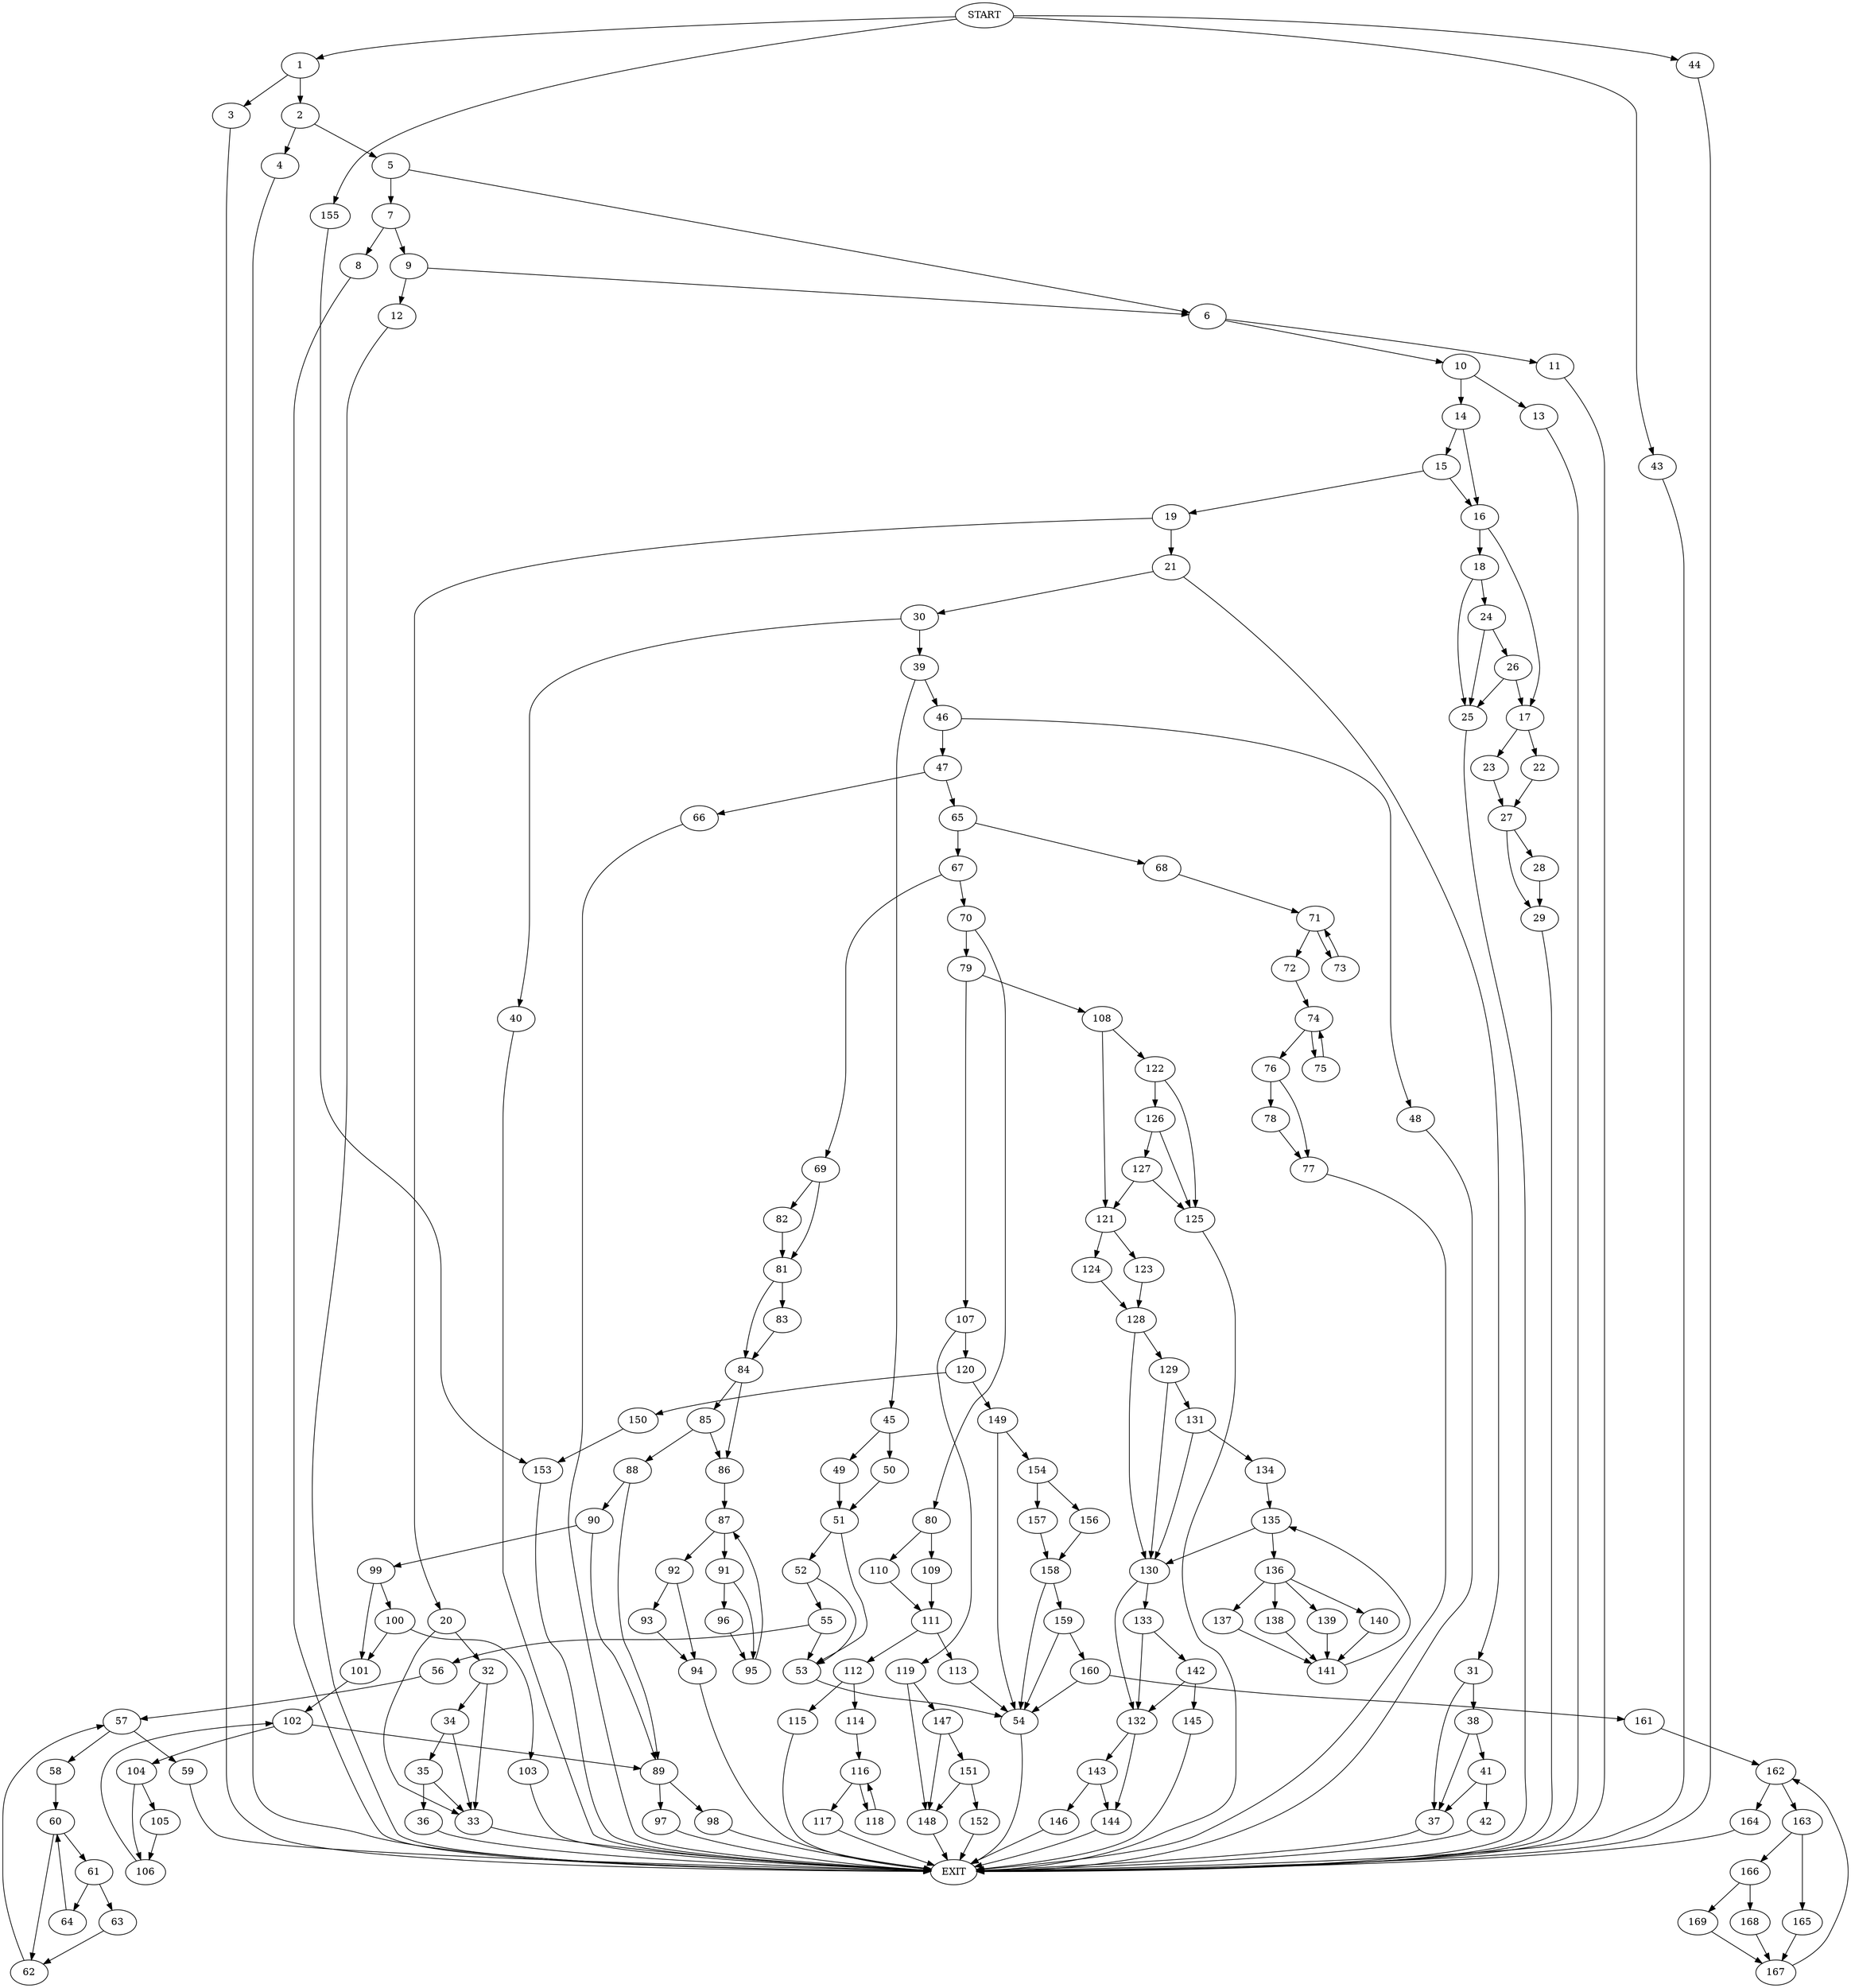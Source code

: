 digraph {
0 [label="START"]
170 [label="EXIT"]
0 -> 1
1 -> 2
1 -> 3
3 -> 170
2 -> 4
2 -> 5
5 -> 6
5 -> 7
4 -> 170
7 -> 8
7 -> 9
6 -> 10
6 -> 11
9 -> 12
9 -> 6
8 -> 170
12 -> 170
11 -> 170
10 -> 13
10 -> 14
13 -> 170
14 -> 15
14 -> 16
16 -> 17
16 -> 18
15 -> 16
15 -> 19
19 -> 20
19 -> 21
17 -> 22
17 -> 23
18 -> 24
18 -> 25
24 -> 26
24 -> 25
25 -> 170
26 -> 17
26 -> 25
22 -> 27
23 -> 27
27 -> 28
27 -> 29
29 -> 170
28 -> 29
21 -> 30
21 -> 31
20 -> 32
20 -> 33
32 -> 34
32 -> 33
33 -> 170
34 -> 35
34 -> 33
35 -> 36
35 -> 33
36 -> 170
31 -> 37
31 -> 38
30 -> 39
30 -> 40
38 -> 37
38 -> 41
37 -> 170
41 -> 37
41 -> 42
42 -> 170
0 -> 43
43 -> 170
0 -> 44
44 -> 170
39 -> 45
39 -> 46
40 -> 170
46 -> 47
46 -> 48
45 -> 49
45 -> 50
50 -> 51
49 -> 51
51 -> 52
51 -> 53
53 -> 54
52 -> 53
52 -> 55
55 -> 56
55 -> 53
56 -> 57
57 -> 58
57 -> 59
58 -> 60
59 -> 170
60 -> 61
60 -> 62
61 -> 63
61 -> 64
62 -> 57
63 -> 62
64 -> 60
54 -> 170
48 -> 170
47 -> 65
47 -> 66
65 -> 67
65 -> 68
66 -> 170
67 -> 69
67 -> 70
68 -> 71
71 -> 72
71 -> 73
73 -> 71
72 -> 74
74 -> 75
74 -> 76
76 -> 77
76 -> 78
75 -> 74
77 -> 170
78 -> 77
70 -> 79
70 -> 80
69 -> 81
69 -> 82
81 -> 83
81 -> 84
82 -> 81
84 -> 85
84 -> 86
83 -> 84
86 -> 87
85 -> 88
85 -> 86
88 -> 89
88 -> 90
87 -> 91
87 -> 92
92 -> 93
92 -> 94
91 -> 95
91 -> 96
95 -> 87
96 -> 95
93 -> 94
94 -> 170
89 -> 97
89 -> 98
90 -> 89
90 -> 99
99 -> 100
99 -> 101
101 -> 102
100 -> 101
100 -> 103
103 -> 170
102 -> 89
102 -> 104
104 -> 105
104 -> 106
105 -> 106
106 -> 102
98 -> 170
97 -> 170
79 -> 107
79 -> 108
80 -> 109
80 -> 110
109 -> 111
110 -> 111
111 -> 112
111 -> 113
112 -> 114
112 -> 115
113 -> 54
115 -> 170
114 -> 116
116 -> 117
116 -> 118
117 -> 170
118 -> 116
107 -> 119
107 -> 120
108 -> 121
108 -> 122
121 -> 123
121 -> 124
122 -> 125
122 -> 126
125 -> 170
126 -> 125
126 -> 127
127 -> 125
127 -> 121
123 -> 128
124 -> 128
128 -> 129
128 -> 130
129 -> 130
129 -> 131
130 -> 132
130 -> 133
131 -> 130
131 -> 134
134 -> 135
135 -> 130
135 -> 136
136 -> 137
136 -> 138
136 -> 139
136 -> 140
139 -> 141
140 -> 141
137 -> 141
138 -> 141
141 -> 135
133 -> 132
133 -> 142
132 -> 143
132 -> 144
142 -> 132
142 -> 145
145 -> 170
143 -> 144
143 -> 146
144 -> 170
146 -> 170
119 -> 147
119 -> 148
120 -> 149
120 -> 150
147 -> 151
147 -> 148
148 -> 170
151 -> 148
151 -> 152
152 -> 170
150 -> 153
149 -> 154
149 -> 54
153 -> 170
0 -> 155
155 -> 153
154 -> 156
154 -> 157
157 -> 158
156 -> 158
158 -> 159
158 -> 54
159 -> 160
159 -> 54
160 -> 161
160 -> 54
161 -> 162
162 -> 163
162 -> 164
164 -> 170
163 -> 165
163 -> 166
165 -> 167
166 -> 168
166 -> 169
167 -> 162
169 -> 167
168 -> 167
}
